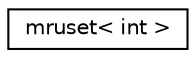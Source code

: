 digraph "Graphical Class Hierarchy"
{
 // LATEX_PDF_SIZE
  edge [fontname="Helvetica",fontsize="10",labelfontname="Helvetica",labelfontsize="10"];
  node [fontname="Helvetica",fontsize="10",shape=record];
  rankdir="LR";
  Node0 [label="mruset\< int \>",height=0.2,width=0.4,color="black", fillcolor="white", style="filled",URL="$classmruset.html",tooltip=" "];
}
